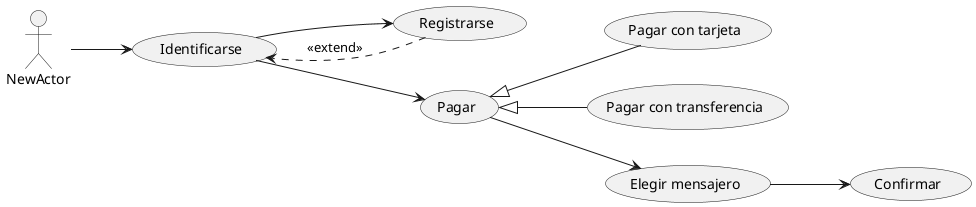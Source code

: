 @startuml
left to right direction
actor NewActor

  NewActor --> (Identificarse)
  (Identificarse) --> (Registrarse)


  (Identificarse) --> (Pagar)
  (Pagar) <|-- (Pagar con tarjeta)
  (Pagar) <|-- (Pagar con transferencia)
  (Pagar) --> (Elegir mensajero)
  (Elegir mensajero) --> (Confirmar)


(Registrarse) ..> (Identificarse) : <<extend>>

@enduml
